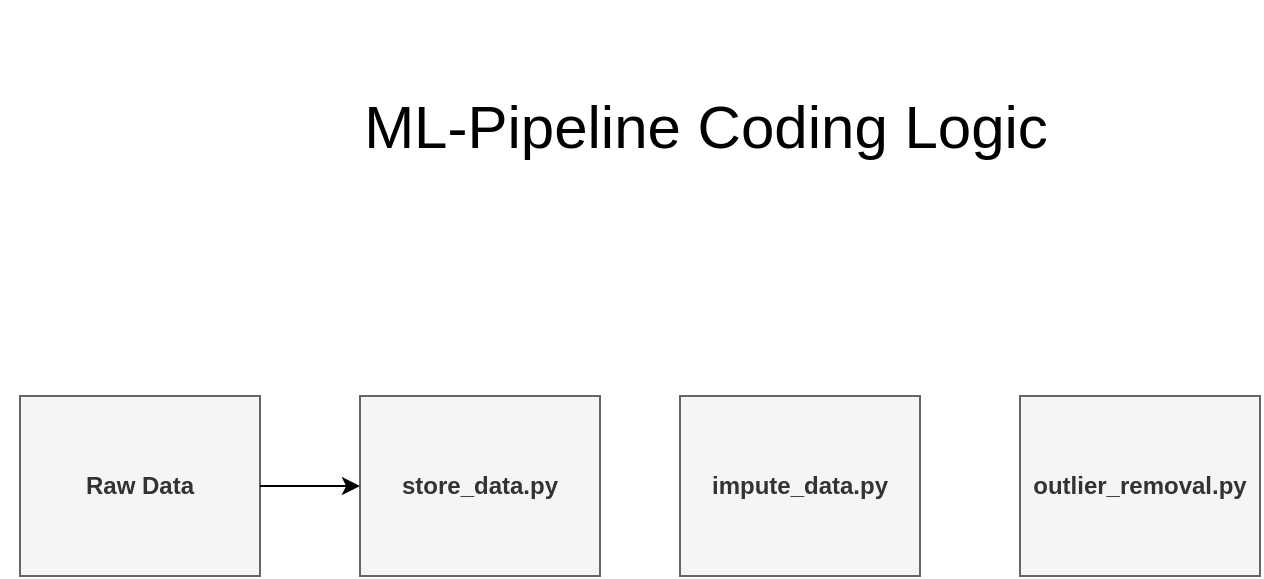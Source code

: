 <mxfile version="22.1.11" type="device">
  <diagram name="Seite-1" id="lSAEV5kiEXorIKWx-UKZ">
    <mxGraphModel dx="1216" dy="1867" grid="1" gridSize="10" guides="1" tooltips="1" connect="1" arrows="1" fold="1" page="1" pageScale="1" pageWidth="1654" pageHeight="1169" math="0" shadow="0">
      <root>
        <mxCell id="0" />
        <mxCell id="1" parent="0" />
        <mxCell id="yK_-YIaXJ-P18jZ2v6sa-3" value="&lt;b&gt;Raw Data&lt;/b&gt;" style="rounded=0;whiteSpace=wrap;html=1;fillColor=#f5f5f5;fontColor=#333333;strokeColor=#666666;" vertex="1" parent="1">
          <mxGeometry x="40" y="170" width="120" height="90" as="geometry" />
        </mxCell>
        <mxCell id="yK_-YIaXJ-P18jZ2v6sa-4" value="&lt;b&gt;store_data.py&lt;/b&gt;" style="rounded=0;whiteSpace=wrap;html=1;fillColor=#f5f5f5;fontColor=#333333;strokeColor=#666666;" vertex="1" parent="1">
          <mxGeometry x="210" y="170" width="120" height="90" as="geometry" />
        </mxCell>
        <mxCell id="yK_-YIaXJ-P18jZ2v6sa-5" value="" style="endArrow=classic;html=1;rounded=0;exitX=1;exitY=0.5;exitDx=0;exitDy=0;entryX=0;entryY=0.5;entryDx=0;entryDy=0;" edge="1" parent="1" source="yK_-YIaXJ-P18jZ2v6sa-3" target="yK_-YIaXJ-P18jZ2v6sa-4">
          <mxGeometry width="50" height="50" relative="1" as="geometry">
            <mxPoint x="200" y="250" as="sourcePoint" />
            <mxPoint x="250" y="200" as="targetPoint" />
          </mxGeometry>
        </mxCell>
        <mxCell id="yK_-YIaXJ-P18jZ2v6sa-21" value="" style="shape=image;verticalLabelPosition=bottom;labelBackgroundColor=default;verticalAlign=top;aspect=fixed;imageAspect=0;image=https://upload.wikimedia.org/wikipedia/commons/thumb/0/05/Scikit_learn_logo_small.svg/1200px-Scikit_learn_logo_small.svg.png;" vertex="1" parent="1">
          <mxGeometry x="30.25" y="-28" width="159.75" height="86" as="geometry" />
        </mxCell>
        <mxCell id="yK_-YIaXJ-P18jZ2v6sa-22" value="&lt;font style=&quot;font-size: 30px;&quot;&gt;ML-Pipeline Coding Logic&lt;/font&gt;" style="text;strokeColor=none;align=center;fillColor=none;html=1;verticalAlign=middle;whiteSpace=wrap;rounded=0;" vertex="1" parent="1">
          <mxGeometry x="196" y="15" width="374" height="40" as="geometry" />
        </mxCell>
        <mxCell id="yK_-YIaXJ-P18jZ2v6sa-47" value="&lt;b&gt;impute_data.py&lt;/b&gt;" style="rounded=0;whiteSpace=wrap;html=1;fillColor=#f5f5f5;fontColor=#333333;strokeColor=#666666;" vertex="1" parent="1">
          <mxGeometry x="370" y="170" width="120" height="90" as="geometry" />
        </mxCell>
        <mxCell id="yK_-YIaXJ-P18jZ2v6sa-48" value="&lt;b&gt;outlier_removal.py&lt;/b&gt;" style="rounded=0;whiteSpace=wrap;html=1;fillColor=#f5f5f5;fontColor=#333333;strokeColor=#666666;" vertex="1" parent="1">
          <mxGeometry x="540" y="170" width="120" height="90" as="geometry" />
        </mxCell>
      </root>
    </mxGraphModel>
  </diagram>
</mxfile>
